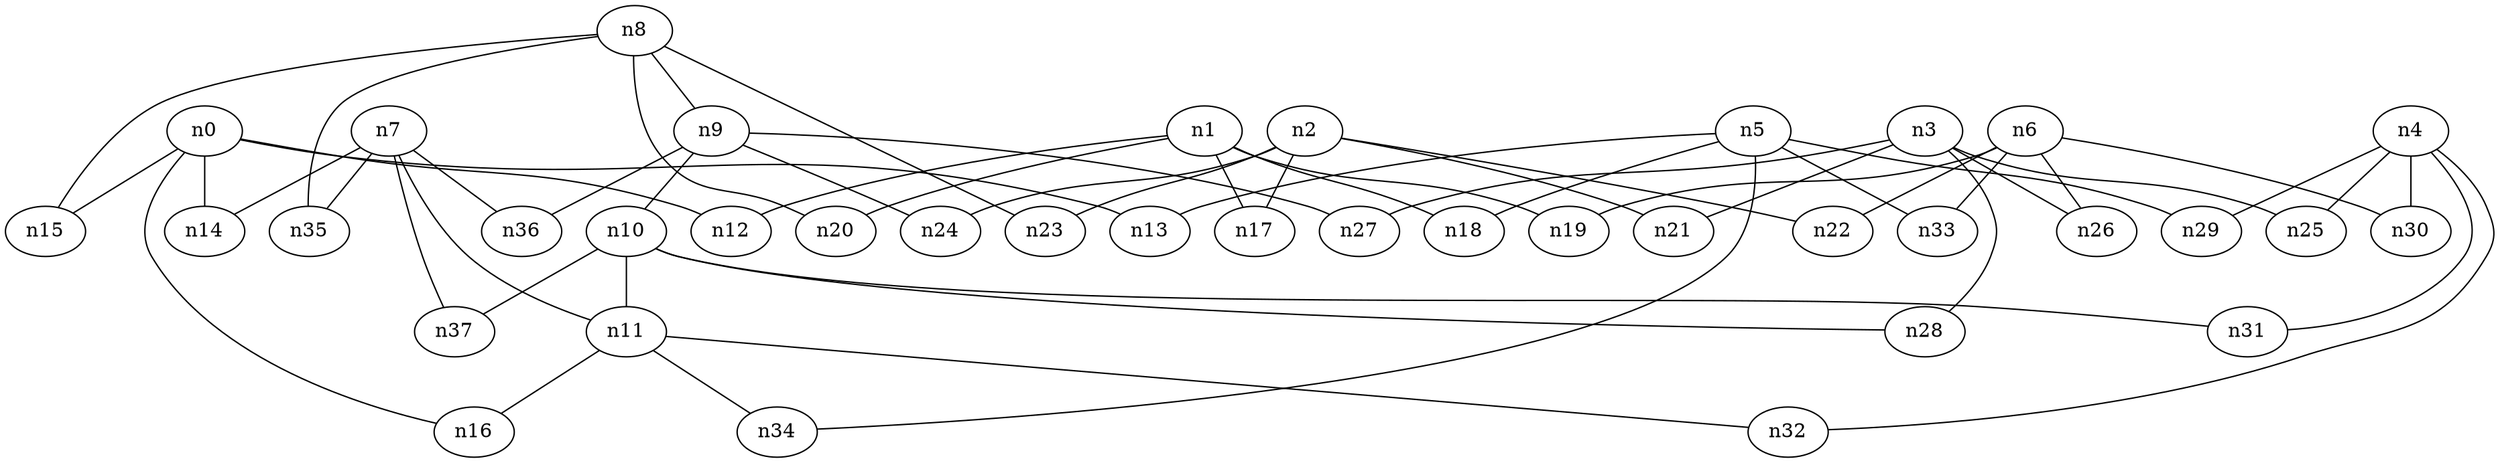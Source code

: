 strict graph "" {
	graph [edge_default="{}",
		node_default="{}"
	];
	node [label="\N"];
	n0	 [dim3pos="0.018549843478511633,0.07868746017685219,0.9967267363313974",
		pos="-4.943902839189743,0.08093269967214717"];
	n12	 [dim3pos="0.10785315578842275,0.110029876494861,-0.9880592710283143",
		pos="3.9369808023066333,-9.27008750578041"];
	n0 -- n12	 [id=e0];
	n13	 [dim3pos="0.06027203558350371,-0.20107443269868916,0.9777199774176251",
		pos="1.8620236307944458,-6.494671717671018"];
	n0 -- n13	 [id=e1];
	n14	 [dim3pos="-0.01712463078923784,-0.4549341565825075,-0.8903604102805194",
		pos="10.957950052643266,2.668932548972006"];
	n0 -- n14	 [id=e2];
	n15	 [dim3pos="-0.23742044292181197,-0.22523862654575966,-0.9449333809293597",
		pos="-2.3825184147780165,9.09137261240867"];
	n0 -- n15	 [id=e3];
	n16	 [dim3pos="0.10231823631851003,-0.2693042524847844,-0.9576044058536286",
		pos="5.075479596880796,-9.717005927015553"];
	n0 -- n16	 [id=e4];
	n1	 [dim3pos="0.3923174860741794,0.15351787394174962,0.9069284715460427",
		pos="0.37299288529678787,-5.848323979519584"];
	n1 -- n12	 [id=e30];
	n17	 [dim3pos="0.24415465478883278,-0.02052465881232464,-0.969519078164831",
		pos="9.34091097483962,3.3891286740333837"];
	n1 -- n17	 [id=e5];
	n18	 [dim3pos="0.15213781361040843,0.552436059337432,0.819553833505508",
		pos="1.3020634545539487,6.893349696452741"];
	n1 -- n18	 [id=e6];
	n19	 [dim3pos="-0.55784737657994,0.4735337670878683,-0.6815952434329711",
		pos="8.720946678009955,2.32073685426939"];
	n1 -- n19	 [id=e7];
	n20	 [dim3pos="-0.21128582364813953,-0.027143079169754874,-0.9770473652687016",
		pos="9.552544324696006,2.9269255622260233"];
	n1 -- n20	 [id=e8];
	n2	 [dim3pos="0.05161149222076144,-0.04700944590084898,-0.9975602066375951",
		pos="8.68600995931995,-3.071724404620882"];
	n2 -- n17	 [id=e35];
	n21	 [dim3pos="0.16366697480324519,-0.42511573435253586,-0.8902189246273402",
		pos="1.9382998774845794,-8.951807168151227"];
	n2 -- n21	 [id=e9];
	n22	 [dim3pos="-0.007180712277193463,0.025368850952284513,-0.9996523689626073",
		pos="1.8466332022151455,21.964779988496616"];
	n2 -- n22	 [id=e10];
	n23	 [dim3pos="0.17741347704494628,-0.062284199615446505,0.9821634979172691",
		pos="5.9455593317785915,-12.37721576136047"];
	n2 -- n23	 [id=e11];
	n24	 [dim3pos="-0.32272921915503106,0.3537307484503649,-0.8779068337268645",
		pos="-3.9727878395509126,-3.6409158585003096"];
	n2 -- n24	 [id=e12];
	n3	 [dim3pos="-0.003941712796556493,-0.016551279700467002,-0.9998552485437612",
		pos="1.3369998625030102,3.1586076439534505"];
	n3 -- n21	 [id=e39];
	n25	 [dim3pos="-0.3609891324650767,-0.3285596907378321,-0.8727745275066014",
		pos="7.0215881556662145,-2.631654150743495"];
	n3 -- n25	 [id=e13];
	n26	 [dim3pos="0.06132409811265697,0.2780464481083257,0.9586081199765697",
		pos="-1.7878744519750498,5.994461832656005"];
	n3 -- n26	 [id=e14];
	n27	 [dim3pos="0.056762979147327114,-0.4810536268946116,0.8748516287061824",
		pos="4.829843068151888,-18.343889021657233"];
	n3 -- n27	 [id=e15];
	n28	 [dim3pos="-0.23942474829044436,-0.33591949722450026,0.9109521838661436",
		pos="16.65953143758244,12.991580472874707"];
	n3 -- n28	 [id=e16];
	n4	 [dim3pos="0.13246482988048833,0.03390077262717273,0.9906077964865884",
		pos="3.3921379189942584,6.146021589704271"];
	n4 -- n25	 [id=e43];
	n29	 [dim3pos="0.27506564592231614,-0.11793886247531708,0.9541641971649152",
		pos="-3.5466490094745944,-6.5871270788744605"];
	n4 -- n29	 [id=e17];
	n30	 [dim3pos="-0.009114553984900815,-0.009828899952089567,-0.9999101547796122",
		pos="0.8230896878019851,9.438182927444503"];
	n4 -- n30	 [id=e18];
	n31	 [dim3pos="-0.36106388109962445,-0.13445401813451446,0.9227973725432685",
		pos="-2.7851183916853537,0.39551731831380726"];
	n4 -- n31	 [id=e19];
	n32	 [dim3pos="-0.16240832527002685,0.02527844822552359,0.9863997850457464",
		pos="-3.2960011909312885,-6.118072285949542"];
	n4 -- n32	 [id=e20];
	n5	 [dim3pos="-0.2627257559053199,0.29990279107435014,0.9170787823790238",
		pos="-3.99297230499689,-18.439450466560235"];
	n5 -- n13	 [id=e31];
	n5 -- n18	 [id=e36];
	n5 -- n29	 [id=e47];
	n33	 [dim3pos="-0.681846013967667,-0.14059340941399678,0.7178575809070713",
		pos="9.628123333052216,-11.796294355302752"];
	n5 -- n33	 [id=e21];
	n34	 [dim3pos="-0.1666203015946259,0.1162585003160946,0.9791433174978873",
		pos="-3.7508036638811375,-6.078590152512168"];
	n5 -- n34	 [id=e22];
	n6	 [dim3pos="0.12329100331003037,0.4893996240490809,-0.8633002585910793",
		pos="7.6071939439456555,-9.95380156734385"];
	n6 -- n19	 [id=e37];
	n6 -- n22	 [id=e40];
	n6 -- n26	 [id=e44];
	n6 -- n30	 [id=e48];
	n6 -- n33	 [id=e51];
	n7	 [dim3pos="-0.21693553254890302,0.83072566657971,0.5126732308239043",
		pos="1.8262317148796938,1.0325008852924642"];
	n11	 [dim3pos="-0.5849688227517598,0.32955995794287624,0.7410814466231832",
		pos="8.911719976356046,0.7361166995824462"];
	n7 -- n11	 [id=e23];
	n7 -- n14	 [id=e32];
	n35	 [dim3pos="0.6279840675523055,0.5445659882116336,0.5559531413559494",
		pos="0.714375377139993,19.830843034953816"];
	n7 -- n35	 [id=e24];
	n36	 [dim3pos="0.7485703120014847,0.6561397963456355,0.09551468809302498",
		pos="7.002877769502167,1.4751358082472807"];
	n7 -- n36	 [id=e25];
	n37	 [dim3pos="-0.9242972384124036,0.11604633241724538,0.3636039930964873",
		pos="3.016695290144002,1.1986625420523456"];
	n7 -- n37	 [id=e26];
	n8	 [dim3pos="-0.6790629834771112,-0.008236256031210887,-0.7340338061409385",
		pos="3.153720913252234,8.67822448957169"];
	n9	 [dim3pos="0.4133206789746436,-0.778782280458458,0.47187305069887525",
		pos="5.200314854245707,-11.486988304311051"];
	n8 -- n9	 [id=e27];
	n8 -- n15	 [id=e33];
	n8 -- n20	 [id=e38];
	n8 -- n23	 [id=e41];
	n8 -- n35	 [id=e53];
	n10	 [dim3pos="0.6847965779130268,0.46689026278968765,-0.5595240203876722",
		pos="0.5984024500820285,8.447793032644624"];
	n9 -- n10	 [id=e28];
	n9 -- n24	 [id=e42];
	n9 -- n27	 [id=e45];
	n9 -- n36	 [id=e54];
	n10 -- n11	 [id=e29];
	n10 -- n28	 [id=e46];
	n10 -- n31	 [id=e49];
	n10 -- n37	 [id=e55];
	n11 -- n16	 [id=e34];
	n11 -- n32	 [id=e50];
	n11 -- n34	 [id=e52];
}
